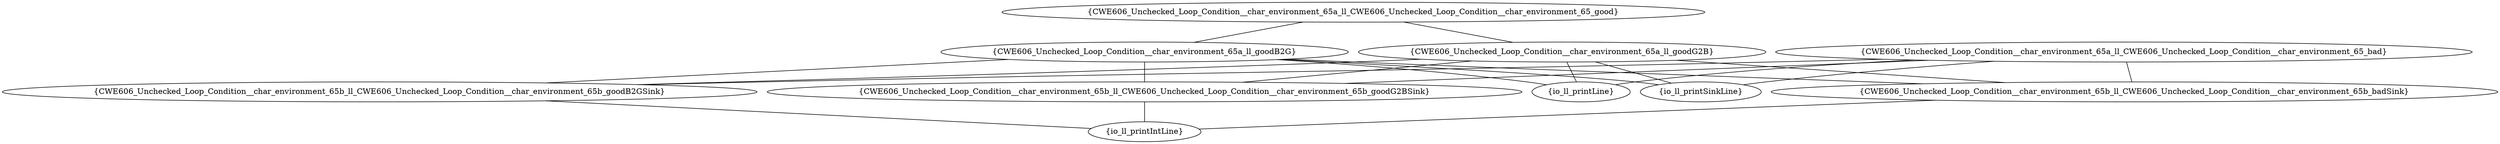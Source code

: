 graph "cg graph" {
CWE606_Unchecked_Loop_Condition__char_environment_65a_ll_CWE606_Unchecked_Loop_Condition__char_environment_65_good [label="{CWE606_Unchecked_Loop_Condition__char_environment_65a_ll_CWE606_Unchecked_Loop_Condition__char_environment_65_good}"];
CWE606_Unchecked_Loop_Condition__char_environment_65a_ll_goodG2B [label="{CWE606_Unchecked_Loop_Condition__char_environment_65a_ll_goodG2B}"];
CWE606_Unchecked_Loop_Condition__char_environment_65a_ll_goodB2G [label="{CWE606_Unchecked_Loop_Condition__char_environment_65a_ll_goodB2G}"];
CWE606_Unchecked_Loop_Condition__char_environment_65b_ll_CWE606_Unchecked_Loop_Condition__char_environment_65b_badSink [label="{CWE606_Unchecked_Loop_Condition__char_environment_65b_ll_CWE606_Unchecked_Loop_Condition__char_environment_65b_badSink}"];
CWE606_Unchecked_Loop_Condition__char_environment_65b_ll_CWE606_Unchecked_Loop_Condition__char_environment_65b_goodB2GSink [label="{CWE606_Unchecked_Loop_Condition__char_environment_65b_ll_CWE606_Unchecked_Loop_Condition__char_environment_65b_goodB2GSink}"];
CWE606_Unchecked_Loop_Condition__char_environment_65b_ll_CWE606_Unchecked_Loop_Condition__char_environment_65b_goodG2BSink [label="{CWE606_Unchecked_Loop_Condition__char_environment_65b_ll_CWE606_Unchecked_Loop_Condition__char_environment_65b_goodG2BSink}"];
io_ll_printLine [label="{io_ll_printLine}"];
io_ll_printSinkLine [label="{io_ll_printSinkLine}"];
io_ll_printIntLine [label="{io_ll_printIntLine}"];
CWE606_Unchecked_Loop_Condition__char_environment_65a_ll_CWE606_Unchecked_Loop_Condition__char_environment_65_bad [label="{CWE606_Unchecked_Loop_Condition__char_environment_65a_ll_CWE606_Unchecked_Loop_Condition__char_environment_65_bad}"];
CWE606_Unchecked_Loop_Condition__char_environment_65a_ll_CWE606_Unchecked_Loop_Condition__char_environment_65_good -- CWE606_Unchecked_Loop_Condition__char_environment_65a_ll_goodG2B;
CWE606_Unchecked_Loop_Condition__char_environment_65a_ll_CWE606_Unchecked_Loop_Condition__char_environment_65_good -- CWE606_Unchecked_Loop_Condition__char_environment_65a_ll_goodB2G;
CWE606_Unchecked_Loop_Condition__char_environment_65a_ll_goodB2G -- CWE606_Unchecked_Loop_Condition__char_environment_65b_ll_CWE606_Unchecked_Loop_Condition__char_environment_65b_badSink;
CWE606_Unchecked_Loop_Condition__char_environment_65a_ll_goodB2G -- CWE606_Unchecked_Loop_Condition__char_environment_65b_ll_CWE606_Unchecked_Loop_Condition__char_environment_65b_goodB2GSink;
CWE606_Unchecked_Loop_Condition__char_environment_65a_ll_goodB2G -- CWE606_Unchecked_Loop_Condition__char_environment_65b_ll_CWE606_Unchecked_Loop_Condition__char_environment_65b_goodG2BSink;
CWE606_Unchecked_Loop_Condition__char_environment_65a_ll_goodB2G -- io_ll_printLine;
CWE606_Unchecked_Loop_Condition__char_environment_65a_ll_goodB2G -- io_ll_printSinkLine;
CWE606_Unchecked_Loop_Condition__char_environment_65b_ll_CWE606_Unchecked_Loop_Condition__char_environment_65b_badSink -- io_ll_printIntLine;
CWE606_Unchecked_Loop_Condition__char_environment_65b_ll_CWE606_Unchecked_Loop_Condition__char_environment_65b_goodG2BSink -- io_ll_printIntLine;
CWE606_Unchecked_Loop_Condition__char_environment_65a_ll_goodG2B -- CWE606_Unchecked_Loop_Condition__char_environment_65b_ll_CWE606_Unchecked_Loop_Condition__char_environment_65b_badSink;
CWE606_Unchecked_Loop_Condition__char_environment_65a_ll_goodG2B -- CWE606_Unchecked_Loop_Condition__char_environment_65b_ll_CWE606_Unchecked_Loop_Condition__char_environment_65b_goodB2GSink;
CWE606_Unchecked_Loop_Condition__char_environment_65a_ll_goodG2B -- CWE606_Unchecked_Loop_Condition__char_environment_65b_ll_CWE606_Unchecked_Loop_Condition__char_environment_65b_goodG2BSink;
CWE606_Unchecked_Loop_Condition__char_environment_65a_ll_goodG2B -- io_ll_printLine;
CWE606_Unchecked_Loop_Condition__char_environment_65a_ll_goodG2B -- io_ll_printSinkLine;
CWE606_Unchecked_Loop_Condition__char_environment_65b_ll_CWE606_Unchecked_Loop_Condition__char_environment_65b_goodB2GSink -- io_ll_printIntLine;
CWE606_Unchecked_Loop_Condition__char_environment_65a_ll_CWE606_Unchecked_Loop_Condition__char_environment_65_bad -- CWE606_Unchecked_Loop_Condition__char_environment_65b_ll_CWE606_Unchecked_Loop_Condition__char_environment_65b_badSink;
CWE606_Unchecked_Loop_Condition__char_environment_65a_ll_CWE606_Unchecked_Loop_Condition__char_environment_65_bad -- CWE606_Unchecked_Loop_Condition__char_environment_65b_ll_CWE606_Unchecked_Loop_Condition__char_environment_65b_goodB2GSink;
CWE606_Unchecked_Loop_Condition__char_environment_65a_ll_CWE606_Unchecked_Loop_Condition__char_environment_65_bad -- CWE606_Unchecked_Loop_Condition__char_environment_65b_ll_CWE606_Unchecked_Loop_Condition__char_environment_65b_goodG2BSink;
CWE606_Unchecked_Loop_Condition__char_environment_65a_ll_CWE606_Unchecked_Loop_Condition__char_environment_65_bad -- io_ll_printLine;
CWE606_Unchecked_Loop_Condition__char_environment_65a_ll_CWE606_Unchecked_Loop_Condition__char_environment_65_bad -- io_ll_printSinkLine;
}
